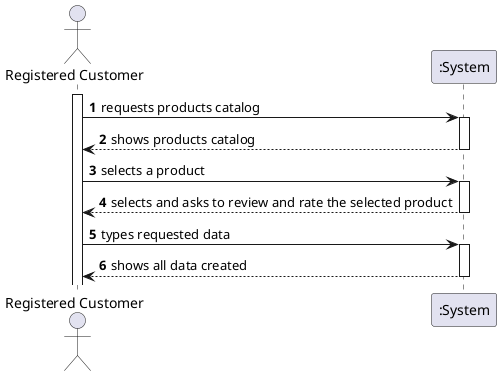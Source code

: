 @startuml
'https://plantuml.com/sequence-diagram

autoactivate on
autonumber

actor "Registered Customer" as User
participant ":System" as System

activate User

User -> System: requests products catalog
User <-- System: shows products catalog
User -> System: selects a product
User <-- System: selects and asks to review and rate the selected product
User -> System: types requested data
User <-- System: shows all data created

@enduml
